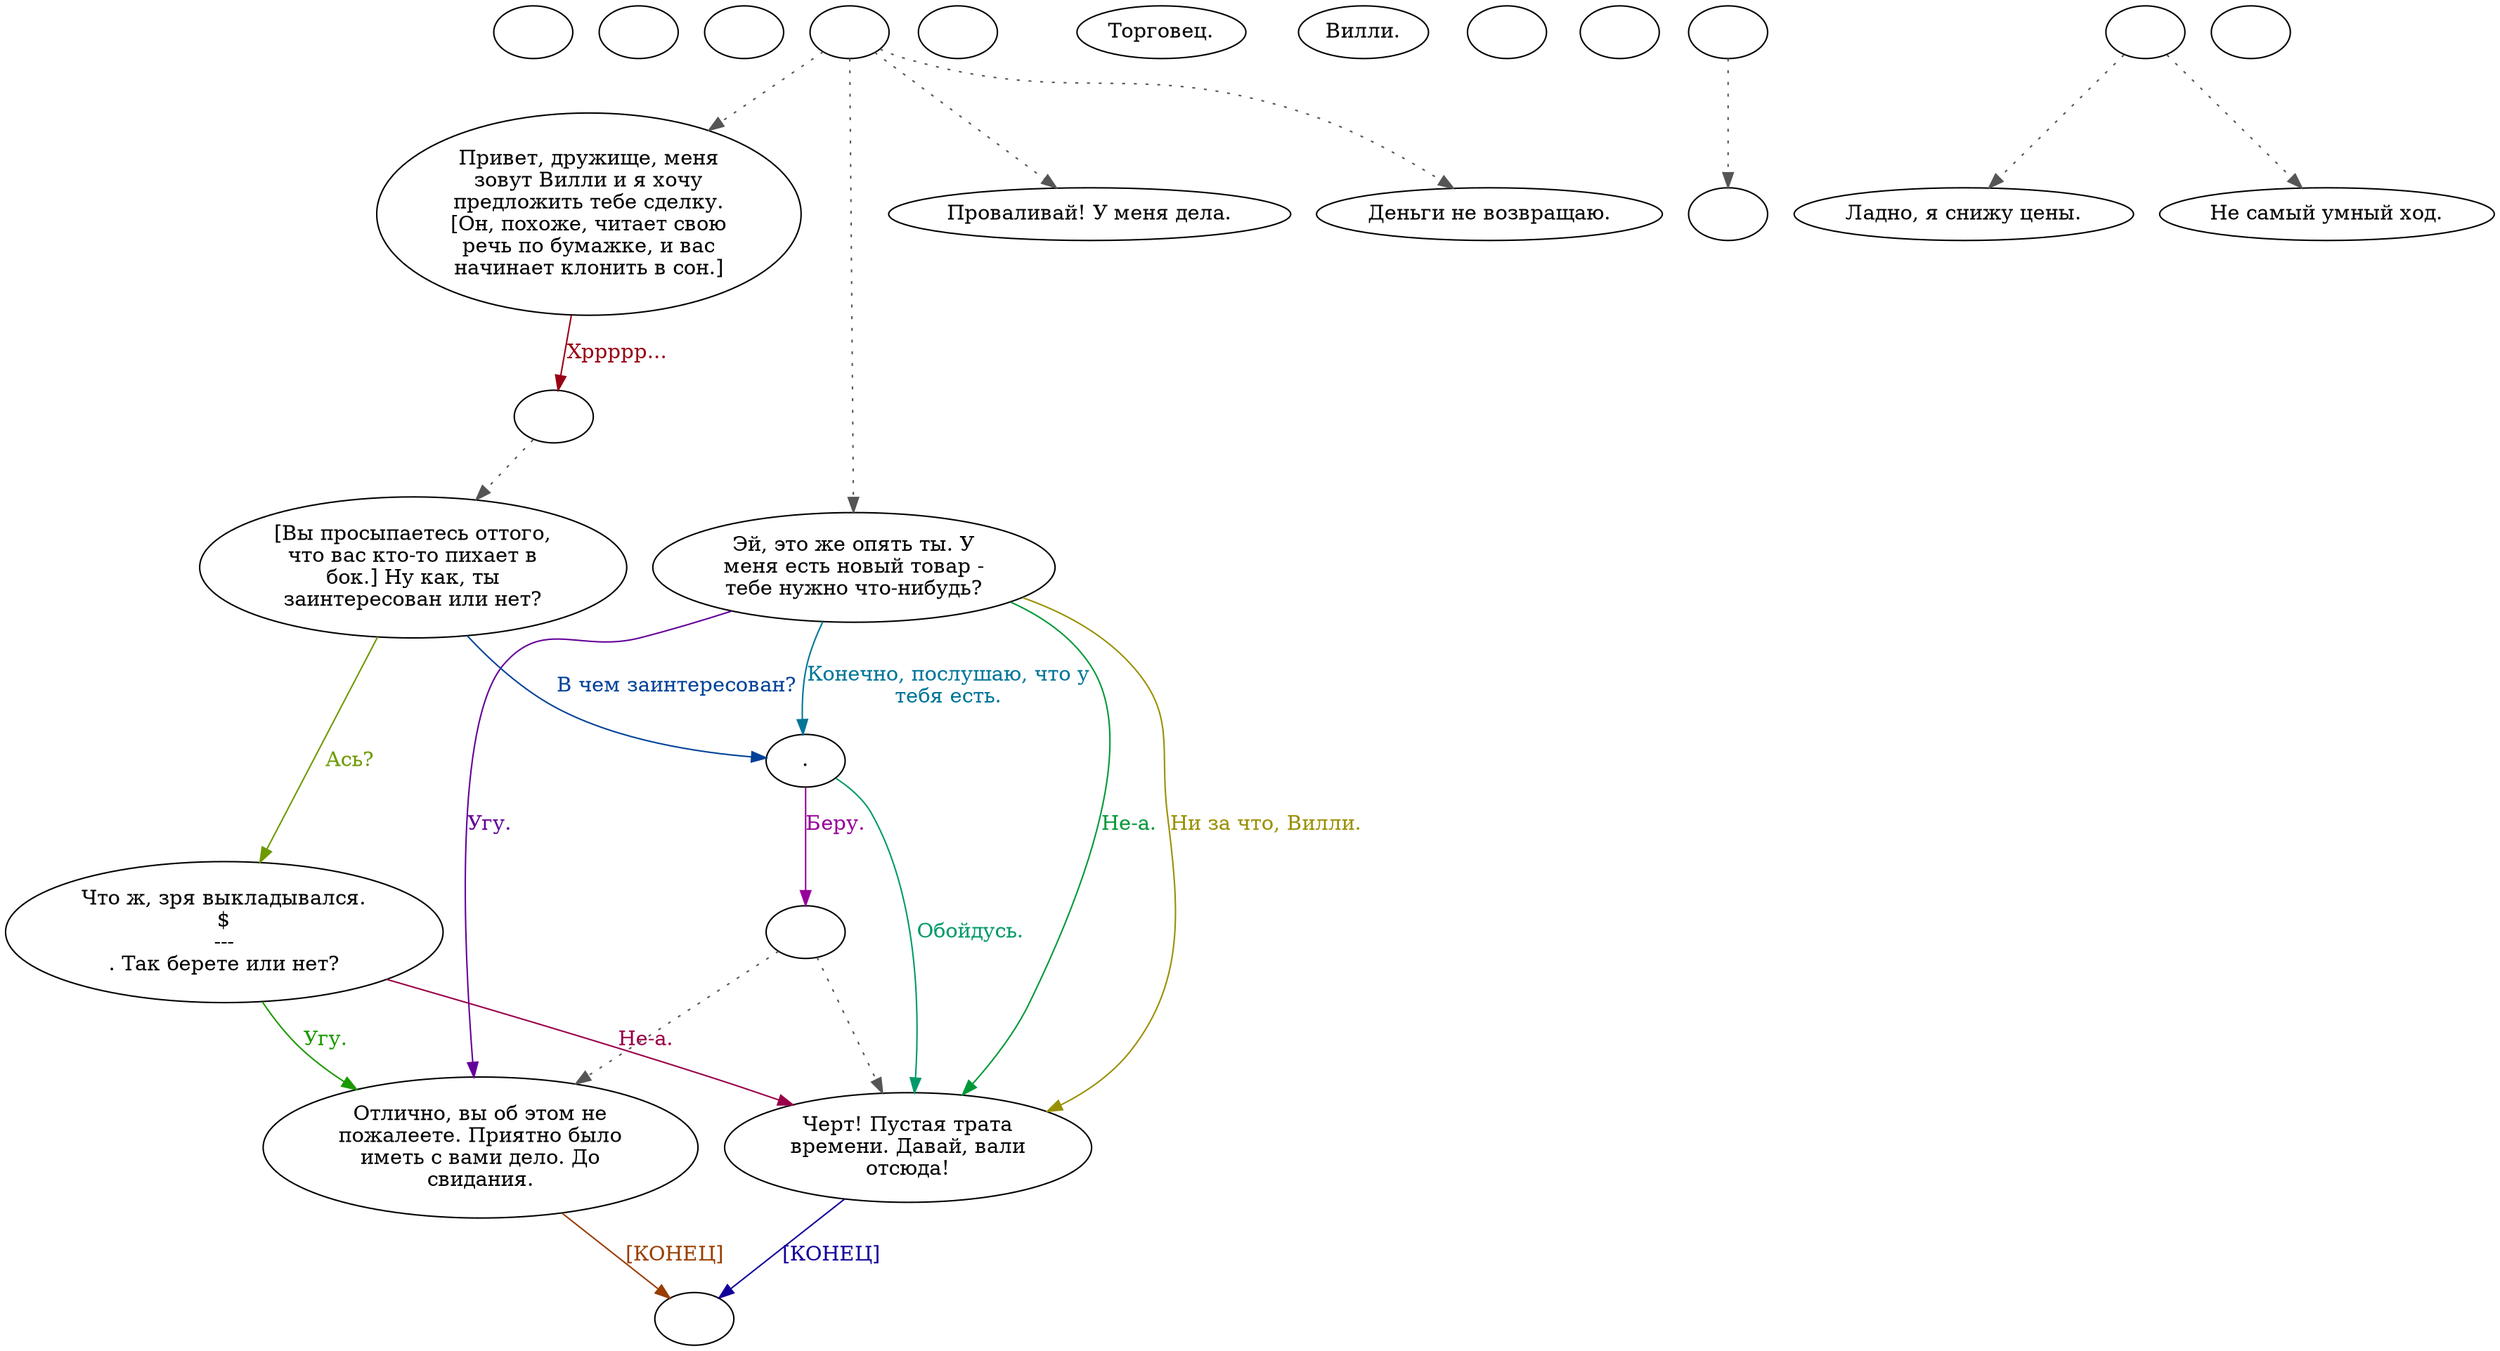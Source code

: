 digraph ectrader {
  "start" [style=filled       fillcolor="#FFFFFF"       color="#000000"]
  "start" [label=""]
  "critter_p_proc" [style=filled       fillcolor="#FFFFFF"       color="#000000"]
  "critter_p_proc" [label=""]
  "pickup_p_proc" [style=filled       fillcolor="#FFFFFF"       color="#000000"]
  "pickup_p_proc" [label=""]
  "talk_p_proc" [style=filled       fillcolor="#FFFFFF"       color="#000000"]
  "talk_p_proc" -> "Node001" [style=dotted color="#555555"]
  "talk_p_proc" -> "Node007" [style=dotted color="#555555"]
  "talk_p_proc" -> "Node008" [style=dotted color="#555555"]
  "talk_p_proc" -> "Node009" [style=dotted color="#555555"]
  "talk_p_proc" [label=""]
  "destroy_p_proc" [style=filled       fillcolor="#FFFFFF"       color="#000000"]
  "destroy_p_proc" [label=""]
  "look_at_p_proc" [style=filled       fillcolor="#FFFFFF"       color="#000000"]
  "look_at_p_proc" [label="Торговец."]
  "description_p_proc" [style=filled       fillcolor="#FFFFFF"       color="#000000"]
  "description_p_proc" [label="Вилли."]
  "use_skill_on_p_proc" [style=filled       fillcolor="#FFFFFF"       color="#000000"]
  "use_skill_on_p_proc" [label=""]
  "damage_p_proc" [style=filled       fillcolor="#FFFFFF"       color="#000000"]
  "damage_p_proc" [label=""]
  "map_enter_p_proc" [style=filled       fillcolor="#FFFFFF"       color="#000000"]
  "map_enter_p_proc" -> "ChooseItem" [style=dotted color="#555555"]
  "map_enter_p_proc" [label=""]
  "combat_p_proc" [style=filled       fillcolor="#FFFFFF"       color="#000000"]
  "combat_p_proc" -> "NodeFleeing" [style=dotted color="#555555"]
  "combat_p_proc" -> "NodeFighting" [style=dotted color="#555555"]
  "combat_p_proc" [label=""]
  "timed_event_p_proc" [style=filled       fillcolor="#FFFFFF"       color="#000000"]
  "timed_event_p_proc" [label=""]
  "NodeFleeing" [style=filled       fillcolor="#FFFFFF"       color="#000000"]
  "NodeFleeing" [label="Ладно, я снижу цены."]
  "NodeFighting" [style=filled       fillcolor="#FFFFFF"       color="#000000"]
  "NodeFighting" [label="Не самый умный ход."]
  "Node001" [style=filled       fillcolor="#FFFFFF"       color="#000000"]
  "Node001" [label="Привет, дружище, меня\nзовут Вилли и я хочу\nпредложить тебе сделку.\n[Он, похоже, читает свою\nречь по бумажке, и вас\nначинает клонить в сон.]"]
  "Node001" -> "Node002a" [label="Хррррр..." color="#990015" fontcolor="#990015"]
  "Node002" [style=filled       fillcolor="#FFFFFF"       color="#000000"]
  "Node002" [label="[Вы просыпаетесь оттого,\nчто вас кто-то пихает в\nбок.] Ну как, ты\nзаинтересован или нет?"]
  "Node002" -> "Node003" [label="В чем заинтересован?" color="#004299" fontcolor="#004299"]
  "Node002" -> "Node006" [label="Ась?" color="#6E9900" fontcolor="#6E9900"]
  "Node003" [style=filled       fillcolor="#FFFFFF"       color="#000000"]
  "Node003" [label="."]
  "Node003" -> "Node0405a" [label="Беру." color="#970099" fontcolor="#970099"]
  "Node003" -> "Node005" [label="Обойдусь." color="#00996A" fontcolor="#00996A"]
  "Node004" [style=filled       fillcolor="#FFFFFF"       color="#000000"]
  "Node004" [label="Отлично, вы об этом не\nпожалеете. Приятно было\nиметь с вами дело. До\nсвидания."]
  "Node004" -> "Node999" [label="[КОНЕЦ]" color="#993E00" fontcolor="#993E00"]
  "Node005" [style=filled       fillcolor="#FFFFFF"       color="#000000"]
  "Node005" [label="Черт! Пустая трата\nвремени. Давай, вали\nотсюда!"]
  "Node005" -> "Node999" [label="[КОНЕЦ]" color="#110099" fontcolor="#110099"]
  "Node006" [style=filled       fillcolor="#FFFFFF"       color="#000000"]
  "Node006" [label="Что ж, зря выкладывался.\n$\n---\n. Так берете или нет?"]
  "Node006" -> "Node004" [label="Угу." color="#1C9900" fontcolor="#1C9900"]
  "Node006" -> "Node005" [label="Не-а." color="#990048" fontcolor="#990048"]
  "Node007" [style=filled       fillcolor="#FFFFFF"       color="#000000"]
  "Node007" [label="Эй, это же опять ты. У\nменя есть новый товар -\nтебе нужно что-нибудь?"]
  "Node007" -> "Node003" [label="Конечно, послушаю, что у\nтебя есть." color="#007599" fontcolor="#007599"]
  "Node007" -> "Node005" [label="Ни за что, Вилли." color="#999000" fontcolor="#999000"]
  "Node007" -> "Node004" [label="Угу." color="#640099" fontcolor="#640099"]
  "Node007" -> "Node005" [label="Не-а." color="#009937" fontcolor="#009937"]
  "Node008" [style=filled       fillcolor="#FFFFFF"       color="#000000"]
  "Node008" [label="Проваливай! У меня дела."]
  "Node009" [style=filled       fillcolor="#FFFFFF"       color="#000000"]
  "Node009" [label="Деньги не возвращаю."]
  "ChooseItem" [style=filled       fillcolor="#FFFFFF"       color="#000000"]
  "ChooseItem" [label=""]
  "Node999" [style=filled       fillcolor="#FFFFFF"       color="#000000"]
  "Node999" [label=""]
  "Node002a" [style=filled       fillcolor="#FFFFFF"       color="#000000"]
  "Node002a" -> "Node002" [style=dotted color="#555555"]
  "Node002a" [label=""]
  "Node0405a" [style=filled       fillcolor="#FFFFFF"       color="#000000"]
  "Node0405a" -> "Node004" [style=dotted color="#555555"]
  "Node0405a" -> "Node005" [style=dotted color="#555555"]
  "Node0405a" [label=""]
}